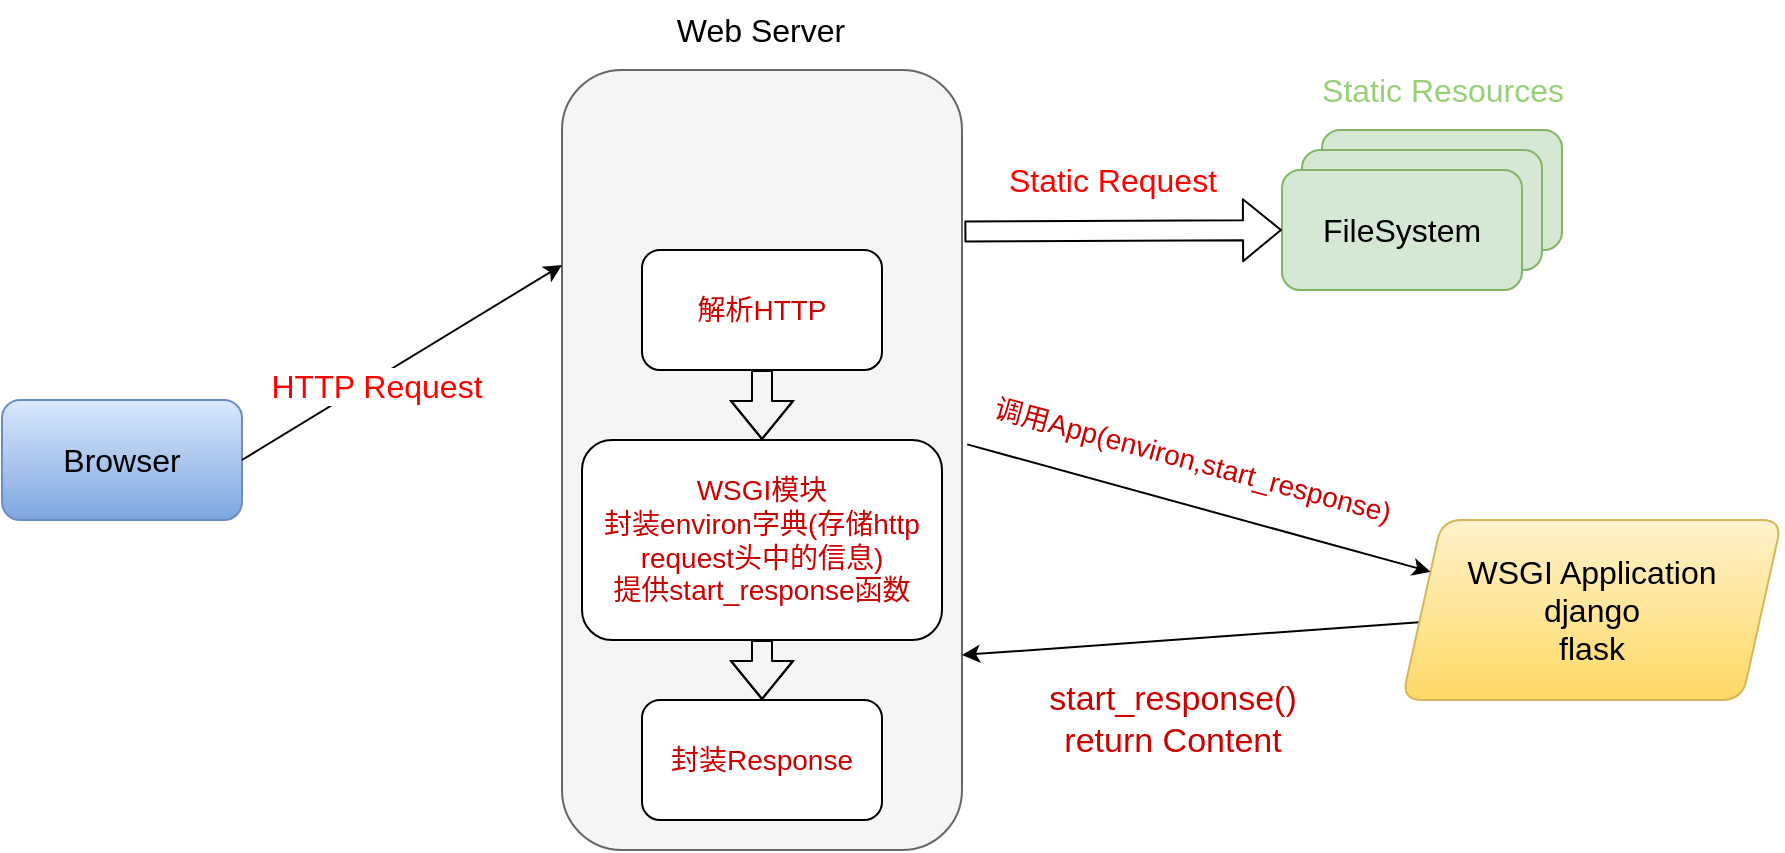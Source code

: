 <mxfile version="20.5.3" type="github" pages="2"><diagram id="iYK7NBA84hV2JIRbrbag" name="第 1 页"><mxGraphModel dx="899" dy="538" grid="1" gridSize="10" guides="1" tooltips="1" connect="1" arrows="1" fold="1" page="1" pageScale="1" pageWidth="1600" pageHeight="1200" math="0" shadow="0"><root><mxCell id="0"/><mxCell id="1" parent="0"/><mxCell id="7TN27meDilKLZ5D0XxAk-2" value="Browser" style="rounded=1;whiteSpace=wrap;html=1;fontSize=16;fillColor=#dae8fc;fillStyle=auto;glass=0;shadow=0;gradientDirection=south;strokeColor=#6c8ebf;gradientColor=#7ea6e0;" parent="1" vertex="1"><mxGeometry x="260" y="320" width="120" height="60" as="geometry"/></mxCell><mxCell id="7TN27meDilKLZ5D0XxAk-3" value="" style="rounded=1;whiteSpace=wrap;html=1;shadow=0;glass=0;fillStyle=auto;strokeColor=#666666;fontSize=16;fillColor=#f5f5f5;gradientDirection=east;fontColor=#333333;" parent="1" vertex="1"><mxGeometry x="540" y="155" width="200" height="390" as="geometry"/></mxCell><mxCell id="7TN27meDilKLZ5D0XxAk-5" value="Web Server" style="text;html=1;align=center;verticalAlign=middle;resizable=0;points=[];autosize=1;strokeColor=none;fillColor=none;fontSize=16;rounded=1;" parent="1" vertex="1"><mxGeometry x="584" y="120" width="110" height="30" as="geometry"/></mxCell><mxCell id="7TN27meDilKLZ5D0XxAk-7" value="&lt;font color=&quot;#97d077&quot;&gt;Static Resources&lt;/font&gt;" style="text;html=1;align=center;verticalAlign=middle;resizable=0;points=[];autosize=1;fontSize=16;shadow=0;glass=0;fillStyle=auto;rounded=1;" parent="1" vertex="1"><mxGeometry x="910" y="150" width="140" height="30" as="geometry"/></mxCell><mxCell id="7TN27meDilKLZ5D0XxAk-4" value="" style="rounded=1;whiteSpace=wrap;html=1;shadow=0;glass=0;fillStyle=auto;strokeColor=#82b366;fontSize=16;fillColor=#d5e8d4;gradientDirection=east;" parent="1" vertex="1"><mxGeometry x="920" y="185" width="120" height="60" as="geometry"/></mxCell><mxCell id="7TN27meDilKLZ5D0XxAk-8" value="" style="rounded=1;whiteSpace=wrap;html=1;shadow=0;glass=0;fillStyle=auto;strokeColor=#82b366;fontSize=16;fillColor=#d5e8d4;gradientDirection=east;" parent="1" vertex="1"><mxGeometry x="910" y="195" width="120" height="60" as="geometry"/></mxCell><mxCell id="7TN27meDilKLZ5D0XxAk-9" value="FileSystem" style="rounded=1;whiteSpace=wrap;html=1;shadow=0;glass=0;fillStyle=auto;strokeColor=#82b366;fontSize=16;fillColor=#d5e8d4;gradientDirection=east;" parent="1" vertex="1"><mxGeometry x="900" y="205" width="120" height="60" as="geometry"/></mxCell><mxCell id="7TN27meDilKLZ5D0XxAk-22" style="rounded=1;orthogonalLoop=1;jettySize=auto;html=1;entryX=1;entryY=0.75;entryDx=0;entryDy=0;fontSize=14;fontColor=#CC0000;" parent="1" source="7TN27meDilKLZ5D0XxAk-10" target="7TN27meDilKLZ5D0XxAk-3" edge="1"><mxGeometry relative="1" as="geometry"/></mxCell><mxCell id="7TN27meDilKLZ5D0XxAk-10" value="WSGI Application&lt;br&gt;django&lt;br&gt;flask" style="shape=parallelogram;perimeter=parallelogramPerimeter;whiteSpace=wrap;html=1;fixedSize=1;shadow=0;glass=0;fillStyle=auto;strokeColor=#d6b656;fontSize=16;fillColor=#fff2cc;gradientColor=#ffd966;gradientDirection=south;rounded=1;" parent="1" vertex="1"><mxGeometry x="960" y="380" width="190" height="90" as="geometry"/></mxCell><mxCell id="7TN27meDilKLZ5D0XxAk-11" value="" style="endArrow=classic;html=1;rounded=1;fontSize=16;fontColor=#97D077;exitX=1;exitY=0.5;exitDx=0;exitDy=0;entryX=0;entryY=0.25;entryDx=0;entryDy=0;" parent="1" source="7TN27meDilKLZ5D0XxAk-2" target="7TN27meDilKLZ5D0XxAk-3" edge="1"><mxGeometry width="50" height="50" relative="1" as="geometry"><mxPoint x="630" y="360" as="sourcePoint"/><mxPoint x="680" y="310" as="targetPoint"/></mxGeometry></mxCell><mxCell id="7TN27meDilKLZ5D0XxAk-12" value="&lt;font color=&quot;#ff0000&quot;&gt;HTTP Request&lt;/font&gt;" style="edgeLabel;html=1;align=center;verticalAlign=middle;resizable=0;points=[];fontSize=16;fontColor=#97D077;rounded=1;" parent="7TN27meDilKLZ5D0XxAk-11" vertex="1" connectable="0"><mxGeometry x="-0.189" y="-3" relative="1" as="geometry"><mxPoint as="offset"/></mxGeometry></mxCell><mxCell id="7TN27meDilKLZ5D0XxAk-13" value="" style="shape=flexArrow;endArrow=classic;html=1;rounded=1;fontSize=16;fontColor=#FF0000;entryX=0;entryY=0.5;entryDx=0;entryDy=0;exitX=1.006;exitY=0.207;exitDx=0;exitDy=0;exitPerimeter=0;" parent="1" source="7TN27meDilKLZ5D0XxAk-3" target="7TN27meDilKLZ5D0XxAk-9" edge="1"><mxGeometry width="50" height="50" relative="1" as="geometry"><mxPoint x="740" y="280" as="sourcePoint"/><mxPoint x="790" y="230" as="targetPoint"/></mxGeometry></mxCell><mxCell id="7TN27meDilKLZ5D0XxAk-14" value="Static Request" style="text;html=1;align=center;verticalAlign=middle;resizable=0;points=[];autosize=1;strokeColor=none;fillColor=none;fontSize=16;fontColor=#FF0000;rounded=1;" parent="1" vertex="1"><mxGeometry x="750" y="195" width="130" height="30" as="geometry"/></mxCell><mxCell id="7TN27meDilKLZ5D0XxAk-19" style="edgeStyle=orthogonalEdgeStyle;rounded=1;orthogonalLoop=1;jettySize=auto;html=1;fontSize=14;fontColor=#CC0000;shape=flexArrow;" parent="1" source="7TN27meDilKLZ5D0XxAk-15" target="7TN27meDilKLZ5D0XxAk-16" edge="1"><mxGeometry relative="1" as="geometry"/></mxCell><mxCell id="7TN27meDilKLZ5D0XxAk-15" value="&lt;font style=&quot;font-size: 14px;&quot; color=&quot;#cc0000&quot;&gt;解析HTTP&lt;/font&gt;" style="rounded=1;whiteSpace=wrap;html=1;" parent="1" vertex="1"><mxGeometry x="580" y="245" width="120" height="60" as="geometry"/></mxCell><mxCell id="7TN27meDilKLZ5D0XxAk-20" style="edgeStyle=orthogonalEdgeStyle;shape=flexArrow;rounded=1;orthogonalLoop=1;jettySize=auto;html=1;entryX=0.5;entryY=0;entryDx=0;entryDy=0;fontSize=14;fontColor=#CC0000;" parent="1" source="7TN27meDilKLZ5D0XxAk-16" target="7TN27meDilKLZ5D0XxAk-17" edge="1"><mxGeometry relative="1" as="geometry"/></mxCell><mxCell id="7TN27meDilKLZ5D0XxAk-16" value="&lt;font color=&quot;#cc0000&quot; style=&quot;font-size: 14px;&quot;&gt;WSGI模块&lt;br&gt;封装environ字典(存储http request头中的信息)&lt;br&gt;提供start_response函数&lt;/font&gt;" style="rounded=1;whiteSpace=wrap;html=1;" parent="1" vertex="1"><mxGeometry x="550" y="340" width="180" height="100" as="geometry"/></mxCell><mxCell id="7TN27meDilKLZ5D0XxAk-17" value="封装Response" style="rounded=1;whiteSpace=wrap;html=1;fontSize=14;fontColor=#CC0000;" parent="1" vertex="1"><mxGeometry x="580" y="470" width="120" height="60" as="geometry"/></mxCell><mxCell id="7TN27meDilKLZ5D0XxAk-21" value="" style="endArrow=classic;html=1;rounded=1;fontSize=14;fontColor=#CC0000;exitX=1.013;exitY=0.48;exitDx=0;exitDy=0;exitPerimeter=0;entryX=0;entryY=0.25;entryDx=0;entryDy=0;" parent="1" source="7TN27meDilKLZ5D0XxAk-3" target="7TN27meDilKLZ5D0XxAk-10" edge="1"><mxGeometry width="50" height="50" relative="1" as="geometry"><mxPoint x="790" y="370" as="sourcePoint"/><mxPoint x="840" y="320" as="targetPoint"/></mxGeometry></mxCell><mxCell id="7TN27meDilKLZ5D0XxAk-23" value="调用App(environ,start_response)" style="text;html=1;align=center;verticalAlign=middle;resizable=0;points=[];autosize=1;strokeColor=none;fillColor=none;fontSize=14;fontColor=#CC0000;rotation=15;rounded=1;" parent="1" vertex="1"><mxGeometry x="740" y="335" width="230" height="30" as="geometry"/></mxCell><mxCell id="7TN27meDilKLZ5D0XxAk-24" value="&lt;font style=&quot;font-size: 17px;&quot;&gt;&lt;br&gt;start_response()&lt;br&gt;return Content&lt;/font&gt;" style="text;html=1;align=center;verticalAlign=middle;resizable=0;points=[];autosize=1;strokeColor=none;fillColor=none;fontSize=14;fontColor=#CC0000;rounded=1;" parent="1" vertex="1"><mxGeometry x="770" y="435" width="150" height="70" as="geometry"/></mxCell></root></mxGraphModel></diagram><diagram id="8mFAmu7aY_jUy_0hIH_S" name="第 2 页"><mxGraphModel dx="899" dy="538" grid="1" gridSize="10" guides="1" tooltips="1" connect="1" arrows="1" fold="1" page="1" pageScale="1" pageWidth="1600" pageHeight="1200" math="0" shadow="0"><root><mxCell id="0"/><mxCell id="1" parent="0"/></root></mxGraphModel></diagram></mxfile>